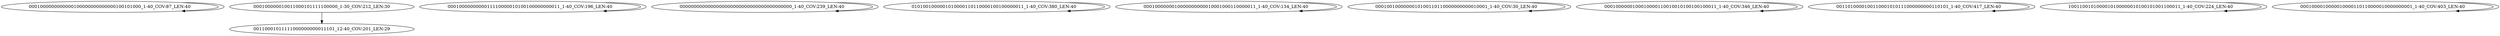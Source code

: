 digraph G {
    "0001000000000000100000000000000100101000_1-40_COV:87_LEN:40" -> "0001000000000000100000000000000100101000_1-40_COV:87_LEN:40";
    "000100000010011000101111100000_1-30_COV:212_LEN:30" -> "00110001011111000000000011101_12-40_COV:201_LEN:29";
    "0001000000000011110000010100100000000011_1-40_COV:196_LEN:40" -> "0001000000000011110000010100100000000011_1-40_COV:196_LEN:40";
    "0000000000000000000000000000000000000000_1-40_COV:239_LEN:40" -> "0000000000000000000000000000000000000000_1-40_COV:239_LEN:40";
    "0101001000001010000110110000100100000011_1-40_COV:380_LEN:40" -> "0101001000001010000110110000100100000011_1-40_COV:380_LEN:40";
    "0001000000010000000000010001000110000011_1-40_COV:134_LEN:40" -> "0001000000010000000000010001000110000011_1-40_COV:134_LEN:40";
    "0001001000000010100110110000000000010001_1-40_COV:30_LEN:40" -> "0001001000000010100110110000000000010001_1-40_COV:30_LEN:40";
    "0001000000100010000110010010100100100011_1-40_COV:346_LEN:40" -> "0001000000100010000110010010100100100011_1-40_COV:346_LEN:40";
    "0011010000100110001010111000000000110101_1-40_COV:417_LEN:40" -> "0011010000100110001010111000000000110101_1-40_COV:417_LEN:40";
    "1001100101000010100000010100101001100011_1-40_COV:224_LEN:40" -> "1001100101000010100000010100101001100011_1-40_COV:224_LEN:40";
    "0001000010000010000110110000010000000001_1-40_COV:403_LEN:40" -> "0001000010000010000110110000010000000001_1-40_COV:403_LEN:40";
}
